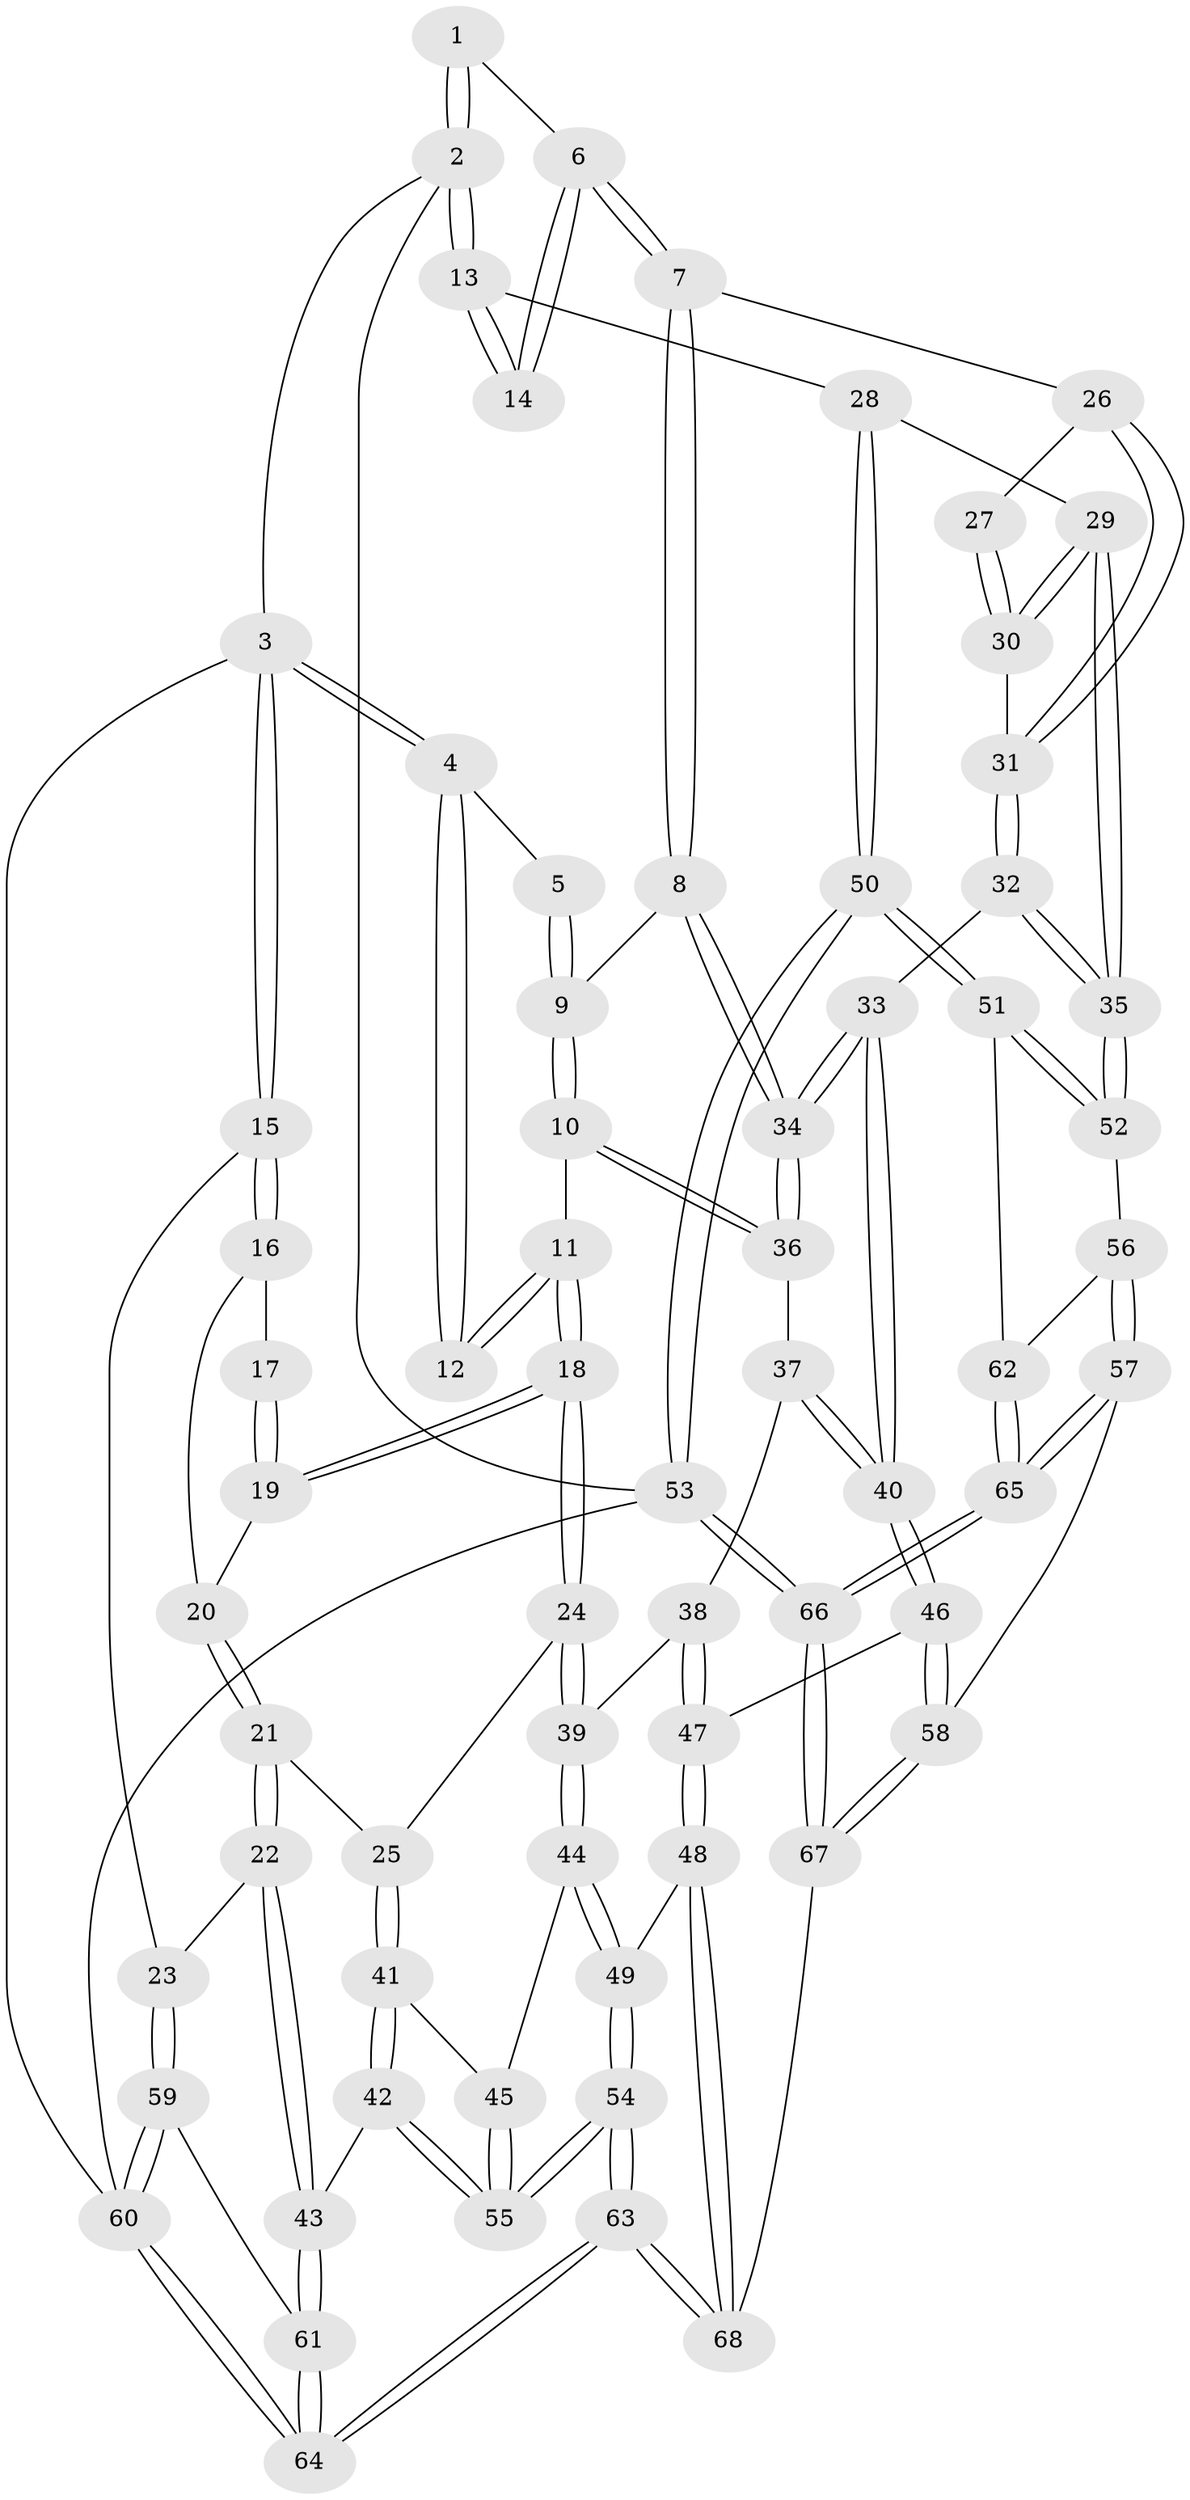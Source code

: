 // Generated by graph-tools (version 1.1) at 2025/51/03/09/25 03:51:00]
// undirected, 68 vertices, 167 edges
graph export_dot {
graph [start="1"]
  node [color=gray90,style=filled];
  1 [pos="+0.8003193329374204+0"];
  2 [pos="+1+0"];
  3 [pos="+0+0"];
  4 [pos="+0.33777477898830777+0"];
  5 [pos="+0.45408989510295145+0"];
  6 [pos="+0.7715661749516118+0.008189098919435865"];
  7 [pos="+0.6741778143506963+0.219170517282162"];
  8 [pos="+0.5826487389851117+0.24685424621295896"];
  9 [pos="+0.5824037233275533+0.24684825858114615"];
  10 [pos="+0.5266054796397038+0.2759254477057441"];
  11 [pos="+0.3858205362133598+0.28724117533337323"];
  12 [pos="+0.29275486166795034+0.04246409004718824"];
  13 [pos="+1+0.22656737930130827"];
  14 [pos="+1+0.20067108258110697"];
  15 [pos="+0+0"];
  16 [pos="+0+0.1252788103918172"];
  17 [pos="+0.20959251408301321+0.09056958206348092"];
  18 [pos="+0.33926310852205915+0.31927880601140396"];
  19 [pos="+0.19137958867873894+0.2706083256337237"];
  20 [pos="+0.1309606347202451+0.265166554830096"];
  21 [pos="+0.03103793750352615+0.4896142408158192"];
  22 [pos="+0.010173077489396179+0.49644068325833507"];
  23 [pos="+0+0.49955819725000206"];
  24 [pos="+0.29654756529219134+0.44922397418960835"];
  25 [pos="+0.22219281183479297+0.5140502586775401"];
  26 [pos="+0.6801130797015351+0.22142006875332804"];
  27 [pos="+0.7698969958425135+0.23218315684165639"];
  28 [pos="+1+0.36937120420147107"];
  29 [pos="+1+0.42023183980650264"];
  30 [pos="+0.8769451749125358+0.3692745646034439"];
  31 [pos="+0.7967430341399182+0.398358509904942"];
  32 [pos="+0.7856385445600942+0.5806437884804235"];
  33 [pos="+0.77753756329531+0.5815311461317926"];
  34 [pos="+0.7411477690920872+0.5545474265314455"];
  35 [pos="+0.8008644074593423+0.5833750537023364"];
  36 [pos="+0.5358158723446742+0.5275785358870788"];
  37 [pos="+0.5199933775415052+0.5472163500926547"];
  38 [pos="+0.49421231353433887+0.5677528077912937"];
  39 [pos="+0.4444828416163771+0.5813763119312719"];
  40 [pos="+0.6710554309780332+0.7056714687565397"];
  41 [pos="+0.23605787826328306+0.6265566993746416"];
  42 [pos="+0.18880336019100807+0.7309410866057791"];
  43 [pos="+0.12168299567824266+0.7383394042460686"];
  44 [pos="+0.41706020146787165+0.6436796928094575"];
  45 [pos="+0.36509385755899487+0.6643142167280326"];
  46 [pos="+0.6154910621796955+0.7990665685116036"];
  47 [pos="+0.6123370591475527+0.7995561918306956"];
  48 [pos="+0.5869992520753708+0.8097389976849064"];
  49 [pos="+0.5137221361006531+0.8118933899747691"];
  50 [pos="+1+0.745874811649846"];
  51 [pos="+1+0.7472780708911636"];
  52 [pos="+0.8141403543936149+0.6000978472716765"];
  53 [pos="+1+1"];
  54 [pos="+0.32926616169227546+0.9037069108444089"];
  55 [pos="+0.3168058462027651+0.8784277007417824"];
  56 [pos="+0.8387150033921242+0.6881115272715148"];
  57 [pos="+0.7780966564209326+0.8630751861040549"];
  58 [pos="+0.6865357760436032+0.8524238074534005"];
  59 [pos="+0+0.7740010821346326"];
  60 [pos="+0+1"];
  61 [pos="+0.10587351689441939+0.7484816919483299"];
  62 [pos="+0.9242748023135816+0.8139806630835826"];
  63 [pos="+0.23183603422899726+1"];
  64 [pos="+0.054962839491537345+1"];
  65 [pos="+0.8578719027254921+0.8958793001420751"];
  66 [pos="+1+1"];
  67 [pos="+0.7045307940951492+1"];
  68 [pos="+0.5331768783286188+1"];
  1 -- 2;
  1 -- 2;
  1 -- 6;
  2 -- 3;
  2 -- 13;
  2 -- 13;
  2 -- 53;
  3 -- 4;
  3 -- 4;
  3 -- 15;
  3 -- 15;
  3 -- 60;
  4 -- 5;
  4 -- 12;
  4 -- 12;
  5 -- 9;
  5 -- 9;
  6 -- 7;
  6 -- 7;
  6 -- 14;
  6 -- 14;
  7 -- 8;
  7 -- 8;
  7 -- 26;
  8 -- 9;
  8 -- 34;
  8 -- 34;
  9 -- 10;
  9 -- 10;
  10 -- 11;
  10 -- 36;
  10 -- 36;
  11 -- 12;
  11 -- 12;
  11 -- 18;
  11 -- 18;
  13 -- 14;
  13 -- 14;
  13 -- 28;
  15 -- 16;
  15 -- 16;
  15 -- 23;
  16 -- 17;
  16 -- 20;
  17 -- 19;
  17 -- 19;
  18 -- 19;
  18 -- 19;
  18 -- 24;
  18 -- 24;
  19 -- 20;
  20 -- 21;
  20 -- 21;
  21 -- 22;
  21 -- 22;
  21 -- 25;
  22 -- 23;
  22 -- 43;
  22 -- 43;
  23 -- 59;
  23 -- 59;
  24 -- 25;
  24 -- 39;
  24 -- 39;
  25 -- 41;
  25 -- 41;
  26 -- 27;
  26 -- 31;
  26 -- 31;
  27 -- 30;
  27 -- 30;
  28 -- 29;
  28 -- 50;
  28 -- 50;
  29 -- 30;
  29 -- 30;
  29 -- 35;
  29 -- 35;
  30 -- 31;
  31 -- 32;
  31 -- 32;
  32 -- 33;
  32 -- 35;
  32 -- 35;
  33 -- 34;
  33 -- 34;
  33 -- 40;
  33 -- 40;
  34 -- 36;
  34 -- 36;
  35 -- 52;
  35 -- 52;
  36 -- 37;
  37 -- 38;
  37 -- 40;
  37 -- 40;
  38 -- 39;
  38 -- 47;
  38 -- 47;
  39 -- 44;
  39 -- 44;
  40 -- 46;
  40 -- 46;
  41 -- 42;
  41 -- 42;
  41 -- 45;
  42 -- 43;
  42 -- 55;
  42 -- 55;
  43 -- 61;
  43 -- 61;
  44 -- 45;
  44 -- 49;
  44 -- 49;
  45 -- 55;
  45 -- 55;
  46 -- 47;
  46 -- 58;
  46 -- 58;
  47 -- 48;
  47 -- 48;
  48 -- 49;
  48 -- 68;
  48 -- 68;
  49 -- 54;
  49 -- 54;
  50 -- 51;
  50 -- 51;
  50 -- 53;
  50 -- 53;
  51 -- 52;
  51 -- 52;
  51 -- 62;
  52 -- 56;
  53 -- 66;
  53 -- 66;
  53 -- 60;
  54 -- 55;
  54 -- 55;
  54 -- 63;
  54 -- 63;
  56 -- 57;
  56 -- 57;
  56 -- 62;
  57 -- 58;
  57 -- 65;
  57 -- 65;
  58 -- 67;
  58 -- 67;
  59 -- 60;
  59 -- 60;
  59 -- 61;
  60 -- 64;
  60 -- 64;
  61 -- 64;
  61 -- 64;
  62 -- 65;
  62 -- 65;
  63 -- 64;
  63 -- 64;
  63 -- 68;
  63 -- 68;
  65 -- 66;
  65 -- 66;
  66 -- 67;
  66 -- 67;
  67 -- 68;
}
